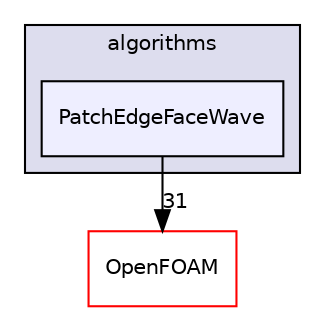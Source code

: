 digraph "src/meshTools/algorithms/PatchEdgeFaceWave" {
  bgcolor=transparent;
  compound=true
  node [ fontsize="10", fontname="Helvetica"];
  edge [ labelfontsize="10", labelfontname="Helvetica"];
  subgraph clusterdir_488f81ac1e9f391f7800e42bf7f5bacd {
    graph [ bgcolor="#ddddee", pencolor="black", label="algorithms" fontname="Helvetica", fontsize="10", URL="dir_488f81ac1e9f391f7800e42bf7f5bacd.html"]
  dir_5afe7fcd71e6cb5e238b247899547dea [shape=box, label="PatchEdgeFaceWave", style="filled", fillcolor="#eeeeff", pencolor="black", URL="dir_5afe7fcd71e6cb5e238b247899547dea.html"];
  }
  dir_c5473ff19b20e6ec4dfe5c310b3778a8 [shape=box label="OpenFOAM" color="red" URL="dir_c5473ff19b20e6ec4dfe5c310b3778a8.html"];
  dir_5afe7fcd71e6cb5e238b247899547dea->dir_c5473ff19b20e6ec4dfe5c310b3778a8 [headlabel="31", labeldistance=1.5 headhref="dir_001749_001892.html"];
}
